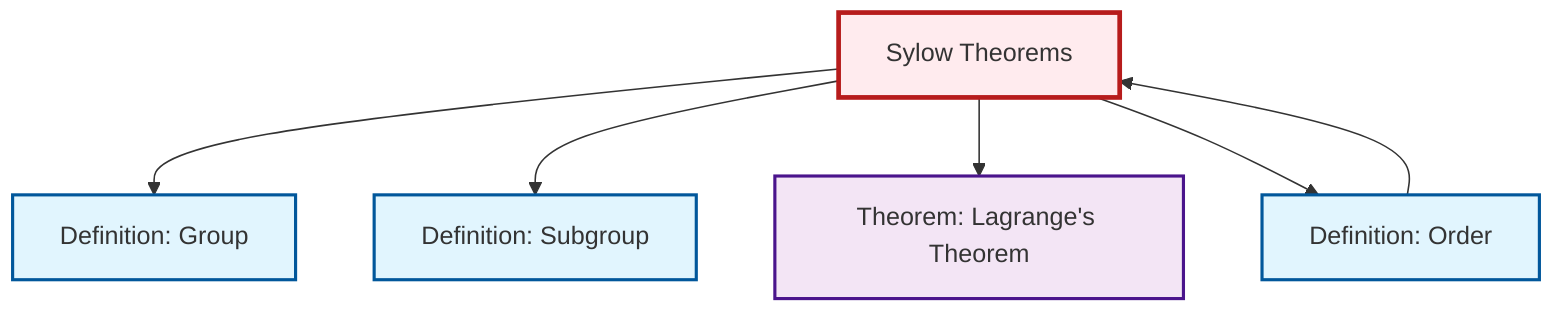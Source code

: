 graph TD
    classDef definition fill:#e1f5fe,stroke:#01579b,stroke-width:2px
    classDef theorem fill:#f3e5f5,stroke:#4a148c,stroke-width:2px
    classDef axiom fill:#fff3e0,stroke:#e65100,stroke-width:2px
    classDef example fill:#e8f5e9,stroke:#1b5e20,stroke-width:2px
    classDef current fill:#ffebee,stroke:#b71c1c,stroke-width:3px
    thm-lagrange["Theorem: Lagrange's Theorem"]:::theorem
    def-group["Definition: Group"]:::definition
    thm-sylow["Sylow Theorems"]:::theorem
    def-order["Definition: Order"]:::definition
    def-subgroup["Definition: Subgroup"]:::definition
    thm-sylow --> def-group
    def-order --> thm-sylow
    thm-sylow --> def-subgroup
    thm-sylow --> thm-lagrange
    thm-sylow --> def-order
    class thm-sylow current